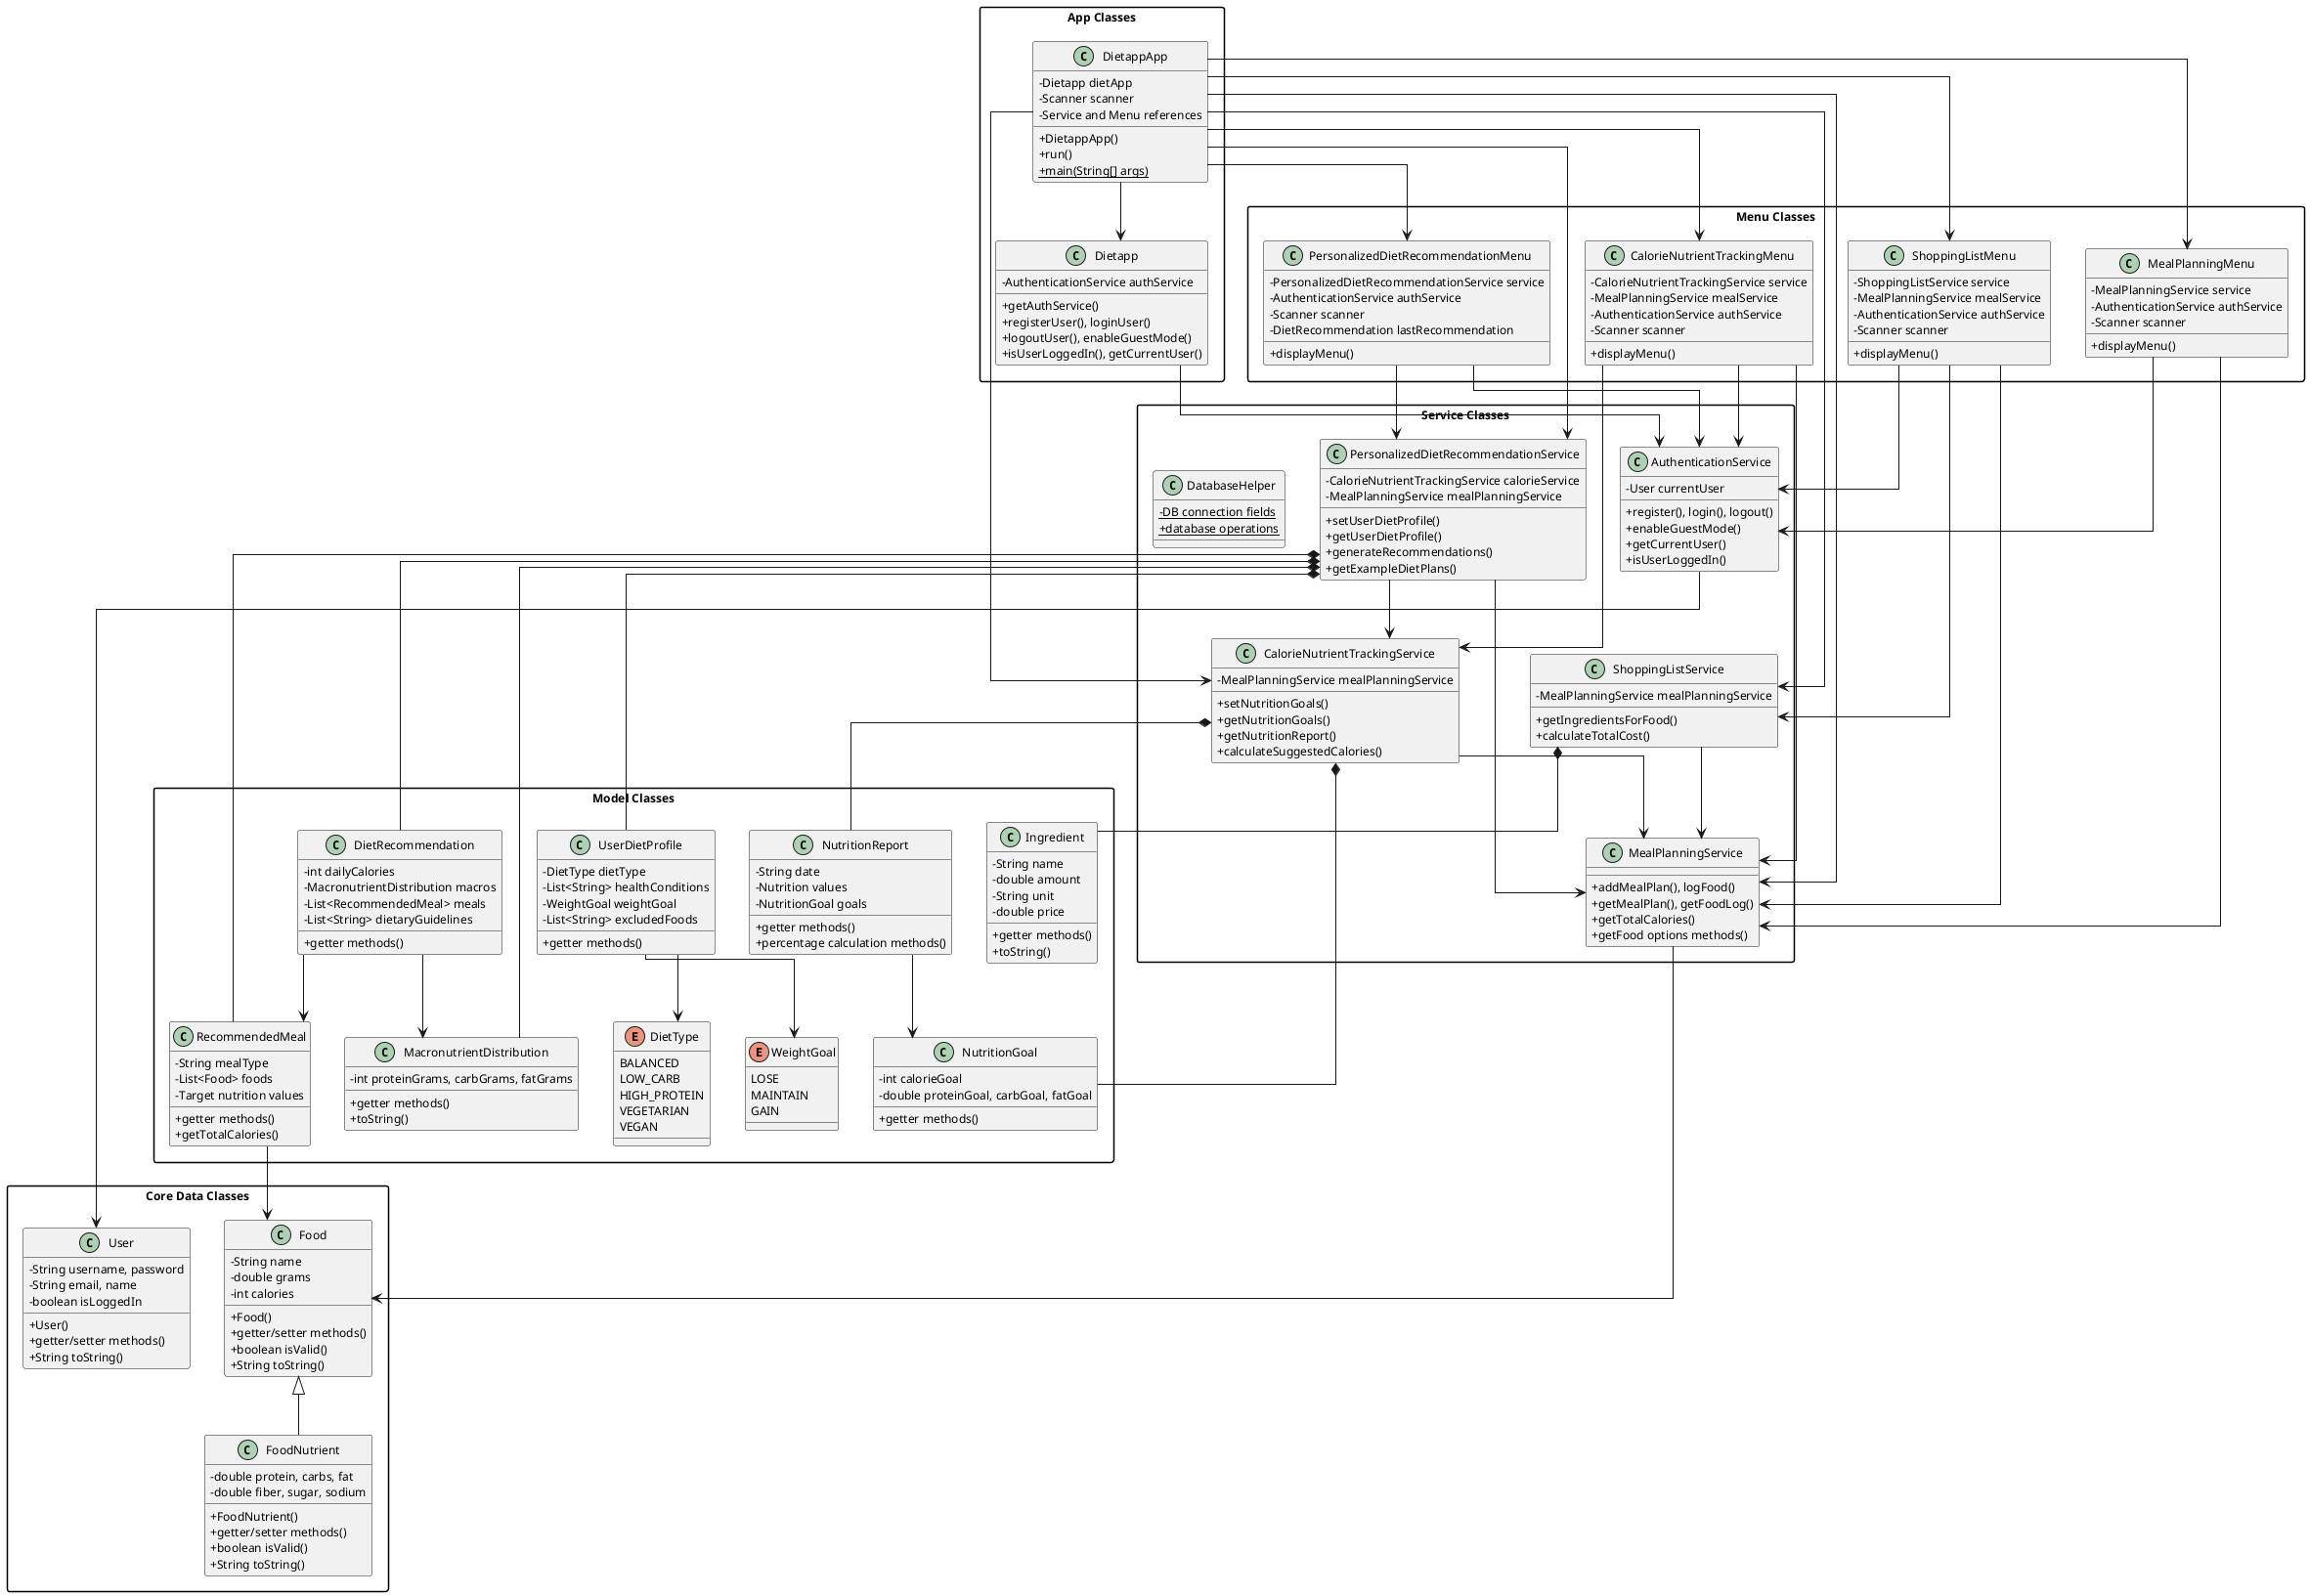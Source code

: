 @startuml Diet Planner Class Diagram

' Ayarlar
skinparam classAttributeIconSize 0
skinparam linetype ortho
skinparam packageStyle rectangle
skinparam shadowing false
skinparam defaultFontSize 12
skinparam defaultFontName Arial

' Sınıfları paketlere ayıralım
package "Core Data Classes" {
  class Food {
    -String name
    -double grams
    -int calories
    +Food()
    +getter/setter methods()
    +boolean isValid()
    +String toString()
  }

  class FoodNutrient {
    -double protein, carbs, fat
    -double fiber, sugar, sodium
    +FoodNutrient()
    +getter/setter methods()
    +boolean isValid()
    +String toString()
  }

  class User {
    -String username, password
    -String email, name
    -boolean isLoggedIn
    +User()
    +getter/setter methods()
    +String toString()
  }
}

package "Service Classes" {
  class AuthenticationService {
    -User currentUser
    +register(), login(), logout()
    +enableGuestMode()
    +getCurrentUser()
    +isUserLoggedIn()
  }

  class MealPlanningService {
    +addMealPlan(), logFood()
    +getMealPlan(), getFoodLog()
    +getTotalCalories()
    +getFood options methods()
  }

  class CalorieNutrientTrackingService {
    -MealPlanningService mealPlanningService
    +setNutritionGoals()
    +getNutritionGoals()
    +getNutritionReport()
    +calculateSuggestedCalories()
  }

  class ShoppingListService {
    -MealPlanningService mealPlanningService
    +getIngredientsForFood()
    +calculateTotalCost()
  }

  class PersonalizedDietRecommendationService {
    -CalorieNutrientTrackingService calorieService
    -MealPlanningService mealPlanningService
    +setUserDietProfile()
    +getUserDietProfile()
    +generateRecommendations()
    +getExampleDietPlans()
  }

  class DatabaseHelper {
    -{static} DB connection fields
    +{static} database operations
  }
}

package "Menu Classes" {
  class MealPlanningMenu {
    -MealPlanningService service
    -AuthenticationService authService
    -Scanner scanner
    +displayMenu()
  }

  class CalorieNutrientTrackingMenu {
    -CalorieNutrientTrackingService service
    -MealPlanningService mealService
    -AuthenticationService authService
    -Scanner scanner
    +displayMenu()
  }

  class ShoppingListMenu {
    -ShoppingListService service
    -MealPlanningService mealService
    -AuthenticationService authService
    -Scanner scanner
    +displayMenu()
  }

  class PersonalizedDietRecommendationMenu {
    -PersonalizedDietRecommendationService service
    -AuthenticationService authService
    -Scanner scanner
    -DietRecommendation lastRecommendation
    +displayMenu()
  }
}

package "App Classes" {
  class Dietapp {
    -AuthenticationService authService
    +getAuthService()
    +registerUser(), loginUser()
    +logoutUser(), enableGuestMode()
    +isUserLoggedIn(), getCurrentUser()
  }

  class DietappApp {
    -Dietapp dietApp
    -Scanner scanner
    -Service and Menu references
    +DietappApp()
    +run()
    +{static} main(String[] args)
  }
}

package "Model Classes" {
  class NutritionGoal {
    -int calorieGoal
    -double proteinGoal, carbGoal, fatGoal
    +getter methods()
  }

  class NutritionReport {
    -String date
    -Nutrition values
    -NutritionGoal goals
    +getter methods()
    +percentage calculation methods()
  }

  class Ingredient {
    -String name
    -double amount
    -String unit
    -double price
    +getter methods()
    +toString()
  }

  class UserDietProfile {
    -DietType dietType
    -List<String> healthConditions
    -WeightGoal weightGoal
    -List<String> excludedFoods
    +getter methods()
  }

  class MacronutrientDistribution {
    -int proteinGrams, carbGrams, fatGrams
    +getter methods()
    +toString()
  }

  class RecommendedMeal {
    -String mealType
    -List<Food> foods
    -Target nutrition values
    +getter methods()
    +getTotalCalories()
  }

  class DietRecommendation {
    -int dailyCalories
    -MacronutrientDistribution macros
    -List<RecommendedMeal> meals
    -List<String> dietaryGuidelines
    +getter methods()
  }

  enum DietType {
    BALANCED
    LOW_CARB
    HIGH_PROTEIN
    VEGETARIAN
    VEGAN
  }

  enum WeightGoal {
    LOSE
    MAINTAIN
    GAIN
  }
}

' İlişkiler

' Kalıtım
Food <|-- FoodNutrient

' Kompozisyon
CalorieNutrientTrackingService *-- NutritionGoal
CalorieNutrientTrackingService *-- NutritionReport
ShoppingListService *-- Ingredient
PersonalizedDietRecommendationService *-- UserDietProfile
PersonalizedDietRecommendationService *-- DietRecommendation
PersonalizedDietRecommendationService *-- MacronutrientDistribution
PersonalizedDietRecommendationService *-- RecommendedMeal

' Bağlantılar
Dietapp --> AuthenticationService
DietappApp --> Dietapp
DietappApp --> MealPlanningService
DietappApp --> MealPlanningMenu
DietappApp --> CalorieNutrientTrackingService
DietappApp --> CalorieNutrientTrackingMenu
DietappApp --> ShoppingListService
DietappApp --> ShoppingListMenu
DietappApp --> PersonalizedDietRecommendationService
DietappApp --> PersonalizedDietRecommendationMenu

AuthenticationService --> User

MealPlanningMenu --> MealPlanningService
MealPlanningMenu --> AuthenticationService

CalorieNutrientTrackingMenu --> CalorieNutrientTrackingService
CalorieNutrientTrackingMenu --> MealPlanningService
CalorieNutrientTrackingMenu --> AuthenticationService

ShoppingListMenu --> ShoppingListService
ShoppingListMenu --> MealPlanningService
ShoppingListMenu --> AuthenticationService

PersonalizedDietRecommendationMenu --> PersonalizedDietRecommendationService
PersonalizedDietRecommendationMenu --> AuthenticationService

MealPlanningService --> Food
ShoppingListService --> MealPlanningService
CalorieNutrientTrackingService --> MealPlanningService
PersonalizedDietRecommendationService --> CalorieNutrientTrackingService
PersonalizedDietRecommendationService --> MealPlanningService

RecommendedMeal --> Food
NutritionReport --> NutritionGoal
UserDietProfile --> DietType
UserDietProfile --> WeightGoal
DietRecommendation --> MacronutrientDistribution
DietRecommendation --> RecommendedMeal

@enduml